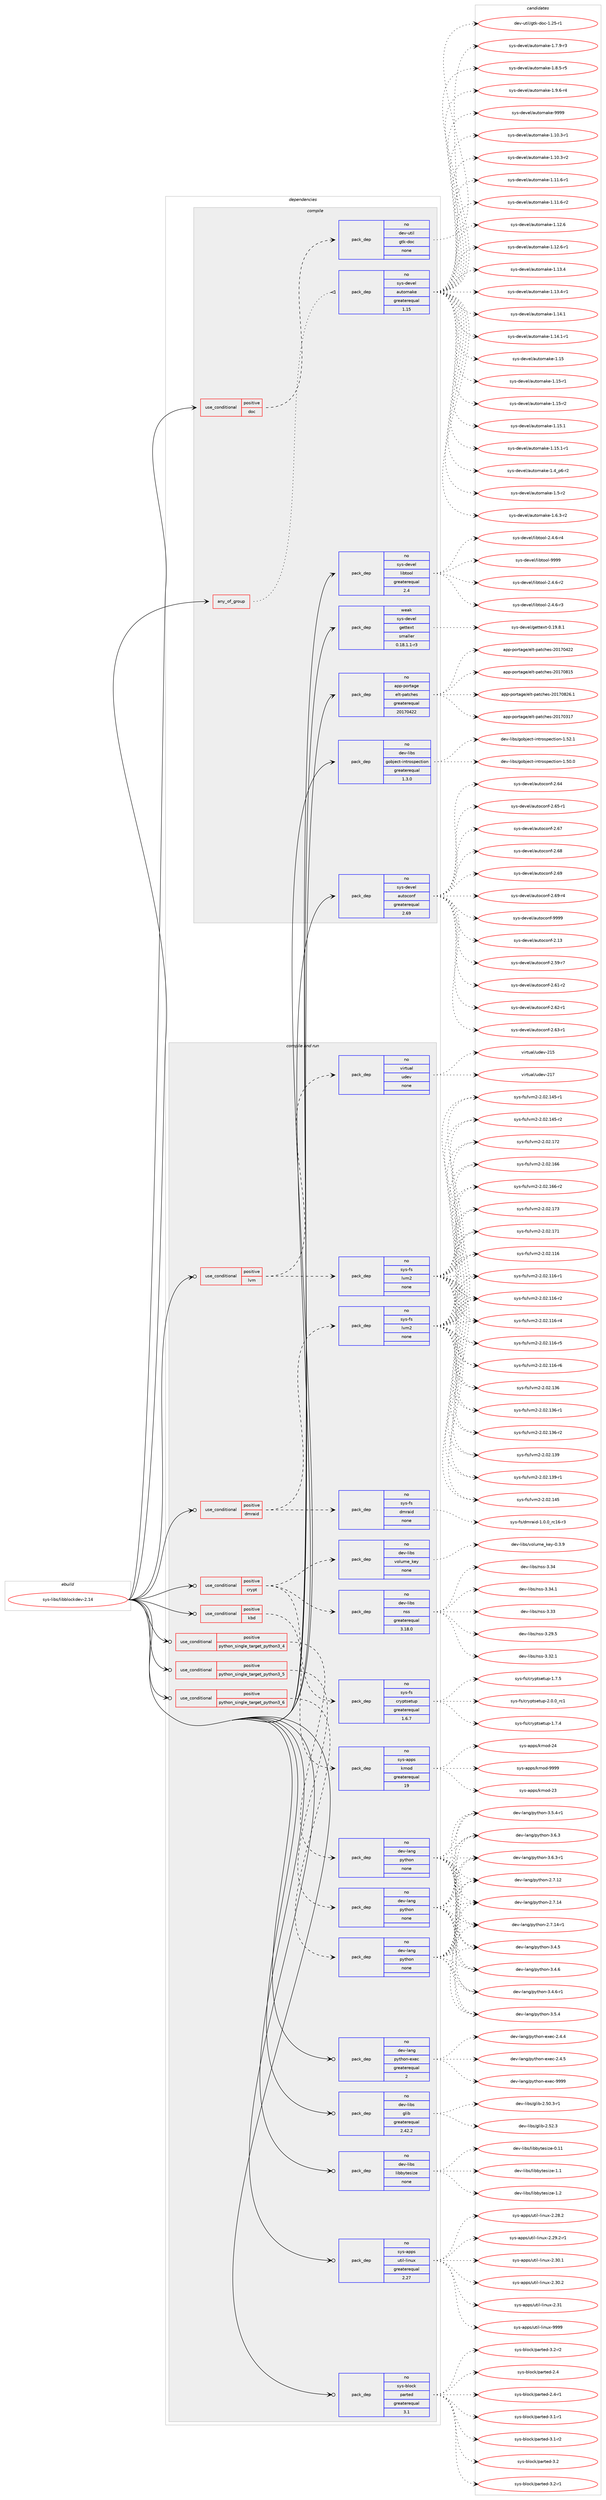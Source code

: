 digraph prolog {

# *************
# Graph options
# *************

newrank=true;
concentrate=true;
compound=true;
graph [rankdir=LR,fontname=Helvetica,fontsize=10,ranksep=1.5];#, ranksep=2.5, nodesep=0.2];
edge  [arrowhead=vee];
node  [fontname=Helvetica,fontsize=10];

# **********
# The ebuild
# **********

subgraph cluster_leftcol {
color=gray;
rank=same;
label=<<i>ebuild</i>>;
id [label="sys-libs/libblockdev-2.14", color=red, width=4, href="../sys-libs/libblockdev-2.14.svg"];
}

# ****************
# The dependencies
# ****************

subgraph cluster_midcol {
color=gray;
label=<<i>dependencies</i>>;
subgraph cluster_compile {
fillcolor="#eeeeee";
style=filled;
label=<<i>compile</i>>;
subgraph any15 {
dependency3994 [label=<<TABLE BORDER="0" CELLBORDER="1" CELLSPACING="0" CELLPADDING="4"><TR><TD CELLPADDING="10">any_of_group</TD></TR></TABLE>>, shape=none, color=red];subgraph pack3630 {
dependency3995 [label=<<TABLE BORDER="0" CELLBORDER="1" CELLSPACING="0" CELLPADDING="4" WIDTH="220"><TR><TD ROWSPAN="6" CELLPADDING="30">pack_dep</TD></TR><TR><TD WIDTH="110">no</TD></TR><TR><TD>sys-devel</TD></TR><TR><TD>automake</TD></TR><TR><TD>greaterequal</TD></TR><TR><TD>1.15</TD></TR></TABLE>>, shape=none, color=blue];
}
dependency3994:e -> dependency3995:w [weight=20,style="dotted",arrowhead="oinv"];
}
id:e -> dependency3994:w [weight=20,style="solid",arrowhead="vee"];
subgraph cond348 {
dependency3996 [label=<<TABLE BORDER="0" CELLBORDER="1" CELLSPACING="0" CELLPADDING="4"><TR><TD ROWSPAN="3" CELLPADDING="10">use_conditional</TD></TR><TR><TD>positive</TD></TR><TR><TD>doc</TD></TR></TABLE>>, shape=none, color=red];
subgraph pack3631 {
dependency3997 [label=<<TABLE BORDER="0" CELLBORDER="1" CELLSPACING="0" CELLPADDING="4" WIDTH="220"><TR><TD ROWSPAN="6" CELLPADDING="30">pack_dep</TD></TR><TR><TD WIDTH="110">no</TD></TR><TR><TD>dev-util</TD></TR><TR><TD>gtk-doc</TD></TR><TR><TD>none</TD></TR><TR><TD></TD></TR></TABLE>>, shape=none, color=blue];
}
dependency3996:e -> dependency3997:w [weight=20,style="dashed",arrowhead="vee"];
}
id:e -> dependency3996:w [weight=20,style="solid",arrowhead="vee"];
subgraph pack3632 {
dependency3998 [label=<<TABLE BORDER="0" CELLBORDER="1" CELLSPACING="0" CELLPADDING="4" WIDTH="220"><TR><TD ROWSPAN="6" CELLPADDING="30">pack_dep</TD></TR><TR><TD WIDTH="110">no</TD></TR><TR><TD>app-portage</TD></TR><TR><TD>elt-patches</TD></TR><TR><TD>greaterequal</TD></TR><TR><TD>20170422</TD></TR></TABLE>>, shape=none, color=blue];
}
id:e -> dependency3998:w [weight=20,style="solid",arrowhead="vee"];
subgraph pack3633 {
dependency3999 [label=<<TABLE BORDER="0" CELLBORDER="1" CELLSPACING="0" CELLPADDING="4" WIDTH="220"><TR><TD ROWSPAN="6" CELLPADDING="30">pack_dep</TD></TR><TR><TD WIDTH="110">no</TD></TR><TR><TD>dev-libs</TD></TR><TR><TD>gobject-introspection</TD></TR><TR><TD>greaterequal</TD></TR><TR><TD>1.3.0</TD></TR></TABLE>>, shape=none, color=blue];
}
id:e -> dependency3999:w [weight=20,style="solid",arrowhead="vee"];
subgraph pack3634 {
dependency4000 [label=<<TABLE BORDER="0" CELLBORDER="1" CELLSPACING="0" CELLPADDING="4" WIDTH="220"><TR><TD ROWSPAN="6" CELLPADDING="30">pack_dep</TD></TR><TR><TD WIDTH="110">no</TD></TR><TR><TD>sys-devel</TD></TR><TR><TD>autoconf</TD></TR><TR><TD>greaterequal</TD></TR><TR><TD>2.69</TD></TR></TABLE>>, shape=none, color=blue];
}
id:e -> dependency4000:w [weight=20,style="solid",arrowhead="vee"];
subgraph pack3635 {
dependency4001 [label=<<TABLE BORDER="0" CELLBORDER="1" CELLSPACING="0" CELLPADDING="4" WIDTH="220"><TR><TD ROWSPAN="6" CELLPADDING="30">pack_dep</TD></TR><TR><TD WIDTH="110">no</TD></TR><TR><TD>sys-devel</TD></TR><TR><TD>libtool</TD></TR><TR><TD>greaterequal</TD></TR><TR><TD>2.4</TD></TR></TABLE>>, shape=none, color=blue];
}
id:e -> dependency4001:w [weight=20,style="solid",arrowhead="vee"];
subgraph pack3636 {
dependency4002 [label=<<TABLE BORDER="0" CELLBORDER="1" CELLSPACING="0" CELLPADDING="4" WIDTH="220"><TR><TD ROWSPAN="6" CELLPADDING="30">pack_dep</TD></TR><TR><TD WIDTH="110">weak</TD></TR><TR><TD>sys-devel</TD></TR><TR><TD>gettext</TD></TR><TR><TD>smaller</TD></TR><TR><TD>0.18.1.1-r3</TD></TR></TABLE>>, shape=none, color=blue];
}
id:e -> dependency4002:w [weight=20,style="solid",arrowhead="vee"];
}
subgraph cluster_compileandrun {
fillcolor="#eeeeee";
style=filled;
label=<<i>compile and run</i>>;
subgraph cond349 {
dependency4003 [label=<<TABLE BORDER="0" CELLBORDER="1" CELLSPACING="0" CELLPADDING="4"><TR><TD ROWSPAN="3" CELLPADDING="10">use_conditional</TD></TR><TR><TD>positive</TD></TR><TR><TD>crypt</TD></TR></TABLE>>, shape=none, color=red];
subgraph pack3637 {
dependency4004 [label=<<TABLE BORDER="0" CELLBORDER="1" CELLSPACING="0" CELLPADDING="4" WIDTH="220"><TR><TD ROWSPAN="6" CELLPADDING="30">pack_dep</TD></TR><TR><TD WIDTH="110">no</TD></TR><TR><TD>dev-libs</TD></TR><TR><TD>nss</TD></TR><TR><TD>greaterequal</TD></TR><TR><TD>3.18.0</TD></TR></TABLE>>, shape=none, color=blue];
}
dependency4003:e -> dependency4004:w [weight=20,style="dashed",arrowhead="vee"];
subgraph pack3638 {
dependency4005 [label=<<TABLE BORDER="0" CELLBORDER="1" CELLSPACING="0" CELLPADDING="4" WIDTH="220"><TR><TD ROWSPAN="6" CELLPADDING="30">pack_dep</TD></TR><TR><TD WIDTH="110">no</TD></TR><TR><TD>dev-libs</TD></TR><TR><TD>volume_key</TD></TR><TR><TD>none</TD></TR><TR><TD></TD></TR></TABLE>>, shape=none, color=blue];
}
dependency4003:e -> dependency4005:w [weight=20,style="dashed",arrowhead="vee"];
subgraph pack3639 {
dependency4006 [label=<<TABLE BORDER="0" CELLBORDER="1" CELLSPACING="0" CELLPADDING="4" WIDTH="220"><TR><TD ROWSPAN="6" CELLPADDING="30">pack_dep</TD></TR><TR><TD WIDTH="110">no</TD></TR><TR><TD>sys-fs</TD></TR><TR><TD>cryptsetup</TD></TR><TR><TD>greaterequal</TD></TR><TR><TD>1.6.7</TD></TR></TABLE>>, shape=none, color=blue];
}
dependency4003:e -> dependency4006:w [weight=20,style="dashed",arrowhead="vee"];
}
id:e -> dependency4003:w [weight=20,style="solid",arrowhead="odotvee"];
subgraph cond350 {
dependency4007 [label=<<TABLE BORDER="0" CELLBORDER="1" CELLSPACING="0" CELLPADDING="4"><TR><TD ROWSPAN="3" CELLPADDING="10">use_conditional</TD></TR><TR><TD>positive</TD></TR><TR><TD>dmraid</TD></TR></TABLE>>, shape=none, color=red];
subgraph pack3640 {
dependency4008 [label=<<TABLE BORDER="0" CELLBORDER="1" CELLSPACING="0" CELLPADDING="4" WIDTH="220"><TR><TD ROWSPAN="6" CELLPADDING="30">pack_dep</TD></TR><TR><TD WIDTH="110">no</TD></TR><TR><TD>sys-fs</TD></TR><TR><TD>dmraid</TD></TR><TR><TD>none</TD></TR><TR><TD></TD></TR></TABLE>>, shape=none, color=blue];
}
dependency4007:e -> dependency4008:w [weight=20,style="dashed",arrowhead="vee"];
subgraph pack3641 {
dependency4009 [label=<<TABLE BORDER="0" CELLBORDER="1" CELLSPACING="0" CELLPADDING="4" WIDTH="220"><TR><TD ROWSPAN="6" CELLPADDING="30">pack_dep</TD></TR><TR><TD WIDTH="110">no</TD></TR><TR><TD>sys-fs</TD></TR><TR><TD>lvm2</TD></TR><TR><TD>none</TD></TR><TR><TD></TD></TR></TABLE>>, shape=none, color=blue];
}
dependency4007:e -> dependency4009:w [weight=20,style="dashed",arrowhead="vee"];
}
id:e -> dependency4007:w [weight=20,style="solid",arrowhead="odotvee"];
subgraph cond351 {
dependency4010 [label=<<TABLE BORDER="0" CELLBORDER="1" CELLSPACING="0" CELLPADDING="4"><TR><TD ROWSPAN="3" CELLPADDING="10">use_conditional</TD></TR><TR><TD>positive</TD></TR><TR><TD>kbd</TD></TR></TABLE>>, shape=none, color=red];
subgraph pack3642 {
dependency4011 [label=<<TABLE BORDER="0" CELLBORDER="1" CELLSPACING="0" CELLPADDING="4" WIDTH="220"><TR><TD ROWSPAN="6" CELLPADDING="30">pack_dep</TD></TR><TR><TD WIDTH="110">no</TD></TR><TR><TD>sys-apps</TD></TR><TR><TD>kmod</TD></TR><TR><TD>greaterequal</TD></TR><TR><TD>19</TD></TR></TABLE>>, shape=none, color=blue];
}
dependency4010:e -> dependency4011:w [weight=20,style="dashed",arrowhead="vee"];
}
id:e -> dependency4010:w [weight=20,style="solid",arrowhead="odotvee"];
subgraph cond352 {
dependency4012 [label=<<TABLE BORDER="0" CELLBORDER="1" CELLSPACING="0" CELLPADDING="4"><TR><TD ROWSPAN="3" CELLPADDING="10">use_conditional</TD></TR><TR><TD>positive</TD></TR><TR><TD>lvm</TD></TR></TABLE>>, shape=none, color=red];
subgraph pack3643 {
dependency4013 [label=<<TABLE BORDER="0" CELLBORDER="1" CELLSPACING="0" CELLPADDING="4" WIDTH="220"><TR><TD ROWSPAN="6" CELLPADDING="30">pack_dep</TD></TR><TR><TD WIDTH="110">no</TD></TR><TR><TD>sys-fs</TD></TR><TR><TD>lvm2</TD></TR><TR><TD>none</TD></TR><TR><TD></TD></TR></TABLE>>, shape=none, color=blue];
}
dependency4012:e -> dependency4013:w [weight=20,style="dashed",arrowhead="vee"];
subgraph pack3644 {
dependency4014 [label=<<TABLE BORDER="0" CELLBORDER="1" CELLSPACING="0" CELLPADDING="4" WIDTH="220"><TR><TD ROWSPAN="6" CELLPADDING="30">pack_dep</TD></TR><TR><TD WIDTH="110">no</TD></TR><TR><TD>virtual</TD></TR><TR><TD>udev</TD></TR><TR><TD>none</TD></TR><TR><TD></TD></TR></TABLE>>, shape=none, color=blue];
}
dependency4012:e -> dependency4014:w [weight=20,style="dashed",arrowhead="vee"];
}
id:e -> dependency4012:w [weight=20,style="solid",arrowhead="odotvee"];
subgraph cond353 {
dependency4015 [label=<<TABLE BORDER="0" CELLBORDER="1" CELLSPACING="0" CELLPADDING="4"><TR><TD ROWSPAN="3" CELLPADDING="10">use_conditional</TD></TR><TR><TD>positive</TD></TR><TR><TD>python_single_target_python3_4</TD></TR></TABLE>>, shape=none, color=red];
subgraph pack3645 {
dependency4016 [label=<<TABLE BORDER="0" CELLBORDER="1" CELLSPACING="0" CELLPADDING="4" WIDTH="220"><TR><TD ROWSPAN="6" CELLPADDING="30">pack_dep</TD></TR><TR><TD WIDTH="110">no</TD></TR><TR><TD>dev-lang</TD></TR><TR><TD>python</TD></TR><TR><TD>none</TD></TR><TR><TD></TD></TR></TABLE>>, shape=none, color=blue];
}
dependency4015:e -> dependency4016:w [weight=20,style="dashed",arrowhead="vee"];
}
id:e -> dependency4015:w [weight=20,style="solid",arrowhead="odotvee"];
subgraph cond354 {
dependency4017 [label=<<TABLE BORDER="0" CELLBORDER="1" CELLSPACING="0" CELLPADDING="4"><TR><TD ROWSPAN="3" CELLPADDING="10">use_conditional</TD></TR><TR><TD>positive</TD></TR><TR><TD>python_single_target_python3_5</TD></TR></TABLE>>, shape=none, color=red];
subgraph pack3646 {
dependency4018 [label=<<TABLE BORDER="0" CELLBORDER="1" CELLSPACING="0" CELLPADDING="4" WIDTH="220"><TR><TD ROWSPAN="6" CELLPADDING="30">pack_dep</TD></TR><TR><TD WIDTH="110">no</TD></TR><TR><TD>dev-lang</TD></TR><TR><TD>python</TD></TR><TR><TD>none</TD></TR><TR><TD></TD></TR></TABLE>>, shape=none, color=blue];
}
dependency4017:e -> dependency4018:w [weight=20,style="dashed",arrowhead="vee"];
}
id:e -> dependency4017:w [weight=20,style="solid",arrowhead="odotvee"];
subgraph cond355 {
dependency4019 [label=<<TABLE BORDER="0" CELLBORDER="1" CELLSPACING="0" CELLPADDING="4"><TR><TD ROWSPAN="3" CELLPADDING="10">use_conditional</TD></TR><TR><TD>positive</TD></TR><TR><TD>python_single_target_python3_6</TD></TR></TABLE>>, shape=none, color=red];
subgraph pack3647 {
dependency4020 [label=<<TABLE BORDER="0" CELLBORDER="1" CELLSPACING="0" CELLPADDING="4" WIDTH="220"><TR><TD ROWSPAN="6" CELLPADDING="30">pack_dep</TD></TR><TR><TD WIDTH="110">no</TD></TR><TR><TD>dev-lang</TD></TR><TR><TD>python</TD></TR><TR><TD>none</TD></TR><TR><TD></TD></TR></TABLE>>, shape=none, color=blue];
}
dependency4019:e -> dependency4020:w [weight=20,style="dashed",arrowhead="vee"];
}
id:e -> dependency4019:w [weight=20,style="solid",arrowhead="odotvee"];
subgraph pack3648 {
dependency4021 [label=<<TABLE BORDER="0" CELLBORDER="1" CELLSPACING="0" CELLPADDING="4" WIDTH="220"><TR><TD ROWSPAN="6" CELLPADDING="30">pack_dep</TD></TR><TR><TD WIDTH="110">no</TD></TR><TR><TD>dev-lang</TD></TR><TR><TD>python-exec</TD></TR><TR><TD>greaterequal</TD></TR><TR><TD>2</TD></TR></TABLE>>, shape=none, color=blue];
}
id:e -> dependency4021:w [weight=20,style="solid",arrowhead="odotvee"];
subgraph pack3649 {
dependency4022 [label=<<TABLE BORDER="0" CELLBORDER="1" CELLSPACING="0" CELLPADDING="4" WIDTH="220"><TR><TD ROWSPAN="6" CELLPADDING="30">pack_dep</TD></TR><TR><TD WIDTH="110">no</TD></TR><TR><TD>dev-libs</TD></TR><TR><TD>glib</TD></TR><TR><TD>greaterequal</TD></TR><TR><TD>2.42.2</TD></TR></TABLE>>, shape=none, color=blue];
}
id:e -> dependency4022:w [weight=20,style="solid",arrowhead="odotvee"];
subgraph pack3650 {
dependency4023 [label=<<TABLE BORDER="0" CELLBORDER="1" CELLSPACING="0" CELLPADDING="4" WIDTH="220"><TR><TD ROWSPAN="6" CELLPADDING="30">pack_dep</TD></TR><TR><TD WIDTH="110">no</TD></TR><TR><TD>dev-libs</TD></TR><TR><TD>libbytesize</TD></TR><TR><TD>none</TD></TR><TR><TD></TD></TR></TABLE>>, shape=none, color=blue];
}
id:e -> dependency4023:w [weight=20,style="solid",arrowhead="odotvee"];
subgraph pack3651 {
dependency4024 [label=<<TABLE BORDER="0" CELLBORDER="1" CELLSPACING="0" CELLPADDING="4" WIDTH="220"><TR><TD ROWSPAN="6" CELLPADDING="30">pack_dep</TD></TR><TR><TD WIDTH="110">no</TD></TR><TR><TD>sys-apps</TD></TR><TR><TD>util-linux</TD></TR><TR><TD>greaterequal</TD></TR><TR><TD>2.27</TD></TR></TABLE>>, shape=none, color=blue];
}
id:e -> dependency4024:w [weight=20,style="solid",arrowhead="odotvee"];
subgraph pack3652 {
dependency4025 [label=<<TABLE BORDER="0" CELLBORDER="1" CELLSPACING="0" CELLPADDING="4" WIDTH="220"><TR><TD ROWSPAN="6" CELLPADDING="30">pack_dep</TD></TR><TR><TD WIDTH="110">no</TD></TR><TR><TD>sys-block</TD></TR><TR><TD>parted</TD></TR><TR><TD>greaterequal</TD></TR><TR><TD>3.1</TD></TR></TABLE>>, shape=none, color=blue];
}
id:e -> dependency4025:w [weight=20,style="solid",arrowhead="odotvee"];
}
subgraph cluster_run {
fillcolor="#eeeeee";
style=filled;
label=<<i>run</i>>;
}
}

# **************
# The candidates
# **************

subgraph cluster_choices {
rank=same;
color=gray;
label=<<i>candidates</i>>;

subgraph choice3630 {
color=black;
nodesep=1;
choice11512111545100101118101108479711711611110997107101454946494846514511449 [label="sys-devel/automake-1.10.3-r1", color=red, width=4,href="../sys-devel/automake-1.10.3-r1.svg"];
choice11512111545100101118101108479711711611110997107101454946494846514511450 [label="sys-devel/automake-1.10.3-r2", color=red, width=4,href="../sys-devel/automake-1.10.3-r2.svg"];
choice11512111545100101118101108479711711611110997107101454946494946544511449 [label="sys-devel/automake-1.11.6-r1", color=red, width=4,href="../sys-devel/automake-1.11.6-r1.svg"];
choice11512111545100101118101108479711711611110997107101454946494946544511450 [label="sys-devel/automake-1.11.6-r2", color=red, width=4,href="../sys-devel/automake-1.11.6-r2.svg"];
choice1151211154510010111810110847971171161111099710710145494649504654 [label="sys-devel/automake-1.12.6", color=red, width=4,href="../sys-devel/automake-1.12.6.svg"];
choice11512111545100101118101108479711711611110997107101454946495046544511449 [label="sys-devel/automake-1.12.6-r1", color=red, width=4,href="../sys-devel/automake-1.12.6-r1.svg"];
choice1151211154510010111810110847971171161111099710710145494649514652 [label="sys-devel/automake-1.13.4", color=red, width=4,href="../sys-devel/automake-1.13.4.svg"];
choice11512111545100101118101108479711711611110997107101454946495146524511449 [label="sys-devel/automake-1.13.4-r1", color=red, width=4,href="../sys-devel/automake-1.13.4-r1.svg"];
choice1151211154510010111810110847971171161111099710710145494649524649 [label="sys-devel/automake-1.14.1", color=red, width=4,href="../sys-devel/automake-1.14.1.svg"];
choice11512111545100101118101108479711711611110997107101454946495246494511449 [label="sys-devel/automake-1.14.1-r1", color=red, width=4,href="../sys-devel/automake-1.14.1-r1.svg"];
choice115121115451001011181011084797117116111109971071014549464953 [label="sys-devel/automake-1.15", color=red, width=4,href="../sys-devel/automake-1.15.svg"];
choice1151211154510010111810110847971171161111099710710145494649534511449 [label="sys-devel/automake-1.15-r1", color=red, width=4,href="../sys-devel/automake-1.15-r1.svg"];
choice1151211154510010111810110847971171161111099710710145494649534511450 [label="sys-devel/automake-1.15-r2", color=red, width=4,href="../sys-devel/automake-1.15-r2.svg"];
choice1151211154510010111810110847971171161111099710710145494649534649 [label="sys-devel/automake-1.15.1", color=red, width=4,href="../sys-devel/automake-1.15.1.svg"];
choice11512111545100101118101108479711711611110997107101454946495346494511449 [label="sys-devel/automake-1.15.1-r1", color=red, width=4,href="../sys-devel/automake-1.15.1-r1.svg"];
choice115121115451001011181011084797117116111109971071014549465295112544511450 [label="sys-devel/automake-1.4_p6-r2", color=red, width=4,href="../sys-devel/automake-1.4_p6-r2.svg"];
choice11512111545100101118101108479711711611110997107101454946534511450 [label="sys-devel/automake-1.5-r2", color=red, width=4,href="../sys-devel/automake-1.5-r2.svg"];
choice115121115451001011181011084797117116111109971071014549465446514511450 [label="sys-devel/automake-1.6.3-r2", color=red, width=4,href="../sys-devel/automake-1.6.3-r2.svg"];
choice115121115451001011181011084797117116111109971071014549465546574511451 [label="sys-devel/automake-1.7.9-r3", color=red, width=4,href="../sys-devel/automake-1.7.9-r3.svg"];
choice115121115451001011181011084797117116111109971071014549465646534511453 [label="sys-devel/automake-1.8.5-r5", color=red, width=4,href="../sys-devel/automake-1.8.5-r5.svg"];
choice115121115451001011181011084797117116111109971071014549465746544511452 [label="sys-devel/automake-1.9.6-r4", color=red, width=4,href="../sys-devel/automake-1.9.6-r4.svg"];
choice115121115451001011181011084797117116111109971071014557575757 [label="sys-devel/automake-9999", color=red, width=4,href="../sys-devel/automake-9999.svg"];
dependency3995:e -> choice11512111545100101118101108479711711611110997107101454946494846514511449:w [style=dotted,weight="100"];
dependency3995:e -> choice11512111545100101118101108479711711611110997107101454946494846514511450:w [style=dotted,weight="100"];
dependency3995:e -> choice11512111545100101118101108479711711611110997107101454946494946544511449:w [style=dotted,weight="100"];
dependency3995:e -> choice11512111545100101118101108479711711611110997107101454946494946544511450:w [style=dotted,weight="100"];
dependency3995:e -> choice1151211154510010111810110847971171161111099710710145494649504654:w [style=dotted,weight="100"];
dependency3995:e -> choice11512111545100101118101108479711711611110997107101454946495046544511449:w [style=dotted,weight="100"];
dependency3995:e -> choice1151211154510010111810110847971171161111099710710145494649514652:w [style=dotted,weight="100"];
dependency3995:e -> choice11512111545100101118101108479711711611110997107101454946495146524511449:w [style=dotted,weight="100"];
dependency3995:e -> choice1151211154510010111810110847971171161111099710710145494649524649:w [style=dotted,weight="100"];
dependency3995:e -> choice11512111545100101118101108479711711611110997107101454946495246494511449:w [style=dotted,weight="100"];
dependency3995:e -> choice115121115451001011181011084797117116111109971071014549464953:w [style=dotted,weight="100"];
dependency3995:e -> choice1151211154510010111810110847971171161111099710710145494649534511449:w [style=dotted,weight="100"];
dependency3995:e -> choice1151211154510010111810110847971171161111099710710145494649534511450:w [style=dotted,weight="100"];
dependency3995:e -> choice1151211154510010111810110847971171161111099710710145494649534649:w [style=dotted,weight="100"];
dependency3995:e -> choice11512111545100101118101108479711711611110997107101454946495346494511449:w [style=dotted,weight="100"];
dependency3995:e -> choice115121115451001011181011084797117116111109971071014549465295112544511450:w [style=dotted,weight="100"];
dependency3995:e -> choice11512111545100101118101108479711711611110997107101454946534511450:w [style=dotted,weight="100"];
dependency3995:e -> choice115121115451001011181011084797117116111109971071014549465446514511450:w [style=dotted,weight="100"];
dependency3995:e -> choice115121115451001011181011084797117116111109971071014549465546574511451:w [style=dotted,weight="100"];
dependency3995:e -> choice115121115451001011181011084797117116111109971071014549465646534511453:w [style=dotted,weight="100"];
dependency3995:e -> choice115121115451001011181011084797117116111109971071014549465746544511452:w [style=dotted,weight="100"];
dependency3995:e -> choice115121115451001011181011084797117116111109971071014557575757:w [style=dotted,weight="100"];
}
subgraph choice3631 {
color=black;
nodesep=1;
choice1001011184511711610510847103116107451001119945494650534511449 [label="dev-util/gtk-doc-1.25-r1", color=red, width=4,href="../dev-util/gtk-doc-1.25-r1.svg"];
dependency3997:e -> choice1001011184511711610510847103116107451001119945494650534511449:w [style=dotted,weight="100"];
}
subgraph choice3632 {
color=black;
nodesep=1;
choice97112112451121111141169710310147101108116451129711699104101115455048495548514955 [label="app-portage/elt-patches-20170317", color=red, width=4,href="../app-portage/elt-patches-20170317.svg"];
choice97112112451121111141169710310147101108116451129711699104101115455048495548525050 [label="app-portage/elt-patches-20170422", color=red, width=4,href="../app-portage/elt-patches-20170422.svg"];
choice97112112451121111141169710310147101108116451129711699104101115455048495548564953 [label="app-portage/elt-patches-20170815", color=red, width=4,href="../app-portage/elt-patches-20170815.svg"];
choice971121124511211111411697103101471011081164511297116991041011154550484955485650544649 [label="app-portage/elt-patches-20170826.1", color=red, width=4,href="../app-portage/elt-patches-20170826.1.svg"];
dependency3998:e -> choice97112112451121111141169710310147101108116451129711699104101115455048495548514955:w [style=dotted,weight="100"];
dependency3998:e -> choice97112112451121111141169710310147101108116451129711699104101115455048495548525050:w [style=dotted,weight="100"];
dependency3998:e -> choice97112112451121111141169710310147101108116451129711699104101115455048495548564953:w [style=dotted,weight="100"];
dependency3998:e -> choice971121124511211111411697103101471011081164511297116991041011154550484955485650544649:w [style=dotted,weight="100"];
}
subgraph choice3633 {
color=black;
nodesep=1;
choice1001011184510810598115471031119810610199116451051101161141111151121019911610511111045494653484648 [label="dev-libs/gobject-introspection-1.50.0", color=red, width=4,href="../dev-libs/gobject-introspection-1.50.0.svg"];
choice1001011184510810598115471031119810610199116451051101161141111151121019911610511111045494653504649 [label="dev-libs/gobject-introspection-1.52.1", color=red, width=4,href="../dev-libs/gobject-introspection-1.52.1.svg"];
dependency3999:e -> choice1001011184510810598115471031119810610199116451051101161141111151121019911610511111045494653484648:w [style=dotted,weight="100"];
dependency3999:e -> choice1001011184510810598115471031119810610199116451051101161141111151121019911610511111045494653504649:w [style=dotted,weight="100"];
}
subgraph choice3634 {
color=black;
nodesep=1;
choice115121115451001011181011084797117116111991111101024550464951 [label="sys-devel/autoconf-2.13", color=red, width=4,href="../sys-devel/autoconf-2.13.svg"];
choice1151211154510010111810110847971171161119911111010245504653574511455 [label="sys-devel/autoconf-2.59-r7", color=red, width=4,href="../sys-devel/autoconf-2.59-r7.svg"];
choice1151211154510010111810110847971171161119911111010245504654494511450 [label="sys-devel/autoconf-2.61-r2", color=red, width=4,href="../sys-devel/autoconf-2.61-r2.svg"];
choice1151211154510010111810110847971171161119911111010245504654504511449 [label="sys-devel/autoconf-2.62-r1", color=red, width=4,href="../sys-devel/autoconf-2.62-r1.svg"];
choice1151211154510010111810110847971171161119911111010245504654514511449 [label="sys-devel/autoconf-2.63-r1", color=red, width=4,href="../sys-devel/autoconf-2.63-r1.svg"];
choice115121115451001011181011084797117116111991111101024550465452 [label="sys-devel/autoconf-2.64", color=red, width=4,href="../sys-devel/autoconf-2.64.svg"];
choice1151211154510010111810110847971171161119911111010245504654534511449 [label="sys-devel/autoconf-2.65-r1", color=red, width=4,href="../sys-devel/autoconf-2.65-r1.svg"];
choice115121115451001011181011084797117116111991111101024550465455 [label="sys-devel/autoconf-2.67", color=red, width=4,href="../sys-devel/autoconf-2.67.svg"];
choice115121115451001011181011084797117116111991111101024550465456 [label="sys-devel/autoconf-2.68", color=red, width=4,href="../sys-devel/autoconf-2.68.svg"];
choice115121115451001011181011084797117116111991111101024550465457 [label="sys-devel/autoconf-2.69", color=red, width=4,href="../sys-devel/autoconf-2.69.svg"];
choice1151211154510010111810110847971171161119911111010245504654574511452 [label="sys-devel/autoconf-2.69-r4", color=red, width=4,href="../sys-devel/autoconf-2.69-r4.svg"];
choice115121115451001011181011084797117116111991111101024557575757 [label="sys-devel/autoconf-9999", color=red, width=4,href="../sys-devel/autoconf-9999.svg"];
dependency4000:e -> choice115121115451001011181011084797117116111991111101024550464951:w [style=dotted,weight="100"];
dependency4000:e -> choice1151211154510010111810110847971171161119911111010245504653574511455:w [style=dotted,weight="100"];
dependency4000:e -> choice1151211154510010111810110847971171161119911111010245504654494511450:w [style=dotted,weight="100"];
dependency4000:e -> choice1151211154510010111810110847971171161119911111010245504654504511449:w [style=dotted,weight="100"];
dependency4000:e -> choice1151211154510010111810110847971171161119911111010245504654514511449:w [style=dotted,weight="100"];
dependency4000:e -> choice115121115451001011181011084797117116111991111101024550465452:w [style=dotted,weight="100"];
dependency4000:e -> choice1151211154510010111810110847971171161119911111010245504654534511449:w [style=dotted,weight="100"];
dependency4000:e -> choice115121115451001011181011084797117116111991111101024550465455:w [style=dotted,weight="100"];
dependency4000:e -> choice115121115451001011181011084797117116111991111101024550465456:w [style=dotted,weight="100"];
dependency4000:e -> choice115121115451001011181011084797117116111991111101024550465457:w [style=dotted,weight="100"];
dependency4000:e -> choice1151211154510010111810110847971171161119911111010245504654574511452:w [style=dotted,weight="100"];
dependency4000:e -> choice115121115451001011181011084797117116111991111101024557575757:w [style=dotted,weight="100"];
}
subgraph choice3635 {
color=black;
nodesep=1;
choice1151211154510010111810110847108105981161111111084550465246544511450 [label="sys-devel/libtool-2.4.6-r2", color=red, width=4,href="../sys-devel/libtool-2.4.6-r2.svg"];
choice1151211154510010111810110847108105981161111111084550465246544511451 [label="sys-devel/libtool-2.4.6-r3", color=red, width=4,href="../sys-devel/libtool-2.4.6-r3.svg"];
choice1151211154510010111810110847108105981161111111084550465246544511452 [label="sys-devel/libtool-2.4.6-r4", color=red, width=4,href="../sys-devel/libtool-2.4.6-r4.svg"];
choice1151211154510010111810110847108105981161111111084557575757 [label="sys-devel/libtool-9999", color=red, width=4,href="../sys-devel/libtool-9999.svg"];
dependency4001:e -> choice1151211154510010111810110847108105981161111111084550465246544511450:w [style=dotted,weight="100"];
dependency4001:e -> choice1151211154510010111810110847108105981161111111084550465246544511451:w [style=dotted,weight="100"];
dependency4001:e -> choice1151211154510010111810110847108105981161111111084550465246544511452:w [style=dotted,weight="100"];
dependency4001:e -> choice1151211154510010111810110847108105981161111111084557575757:w [style=dotted,weight="100"];
}
subgraph choice3636 {
color=black;
nodesep=1;
choice1151211154510010111810110847103101116116101120116454846495746564649 [label="sys-devel/gettext-0.19.8.1", color=red, width=4,href="../sys-devel/gettext-0.19.8.1.svg"];
dependency4002:e -> choice1151211154510010111810110847103101116116101120116454846495746564649:w [style=dotted,weight="100"];
}
subgraph choice3637 {
color=black;
nodesep=1;
choice1001011184510810598115471101151154551465151 [label="dev-libs/nss-3.33", color=red, width=4,href="../dev-libs/nss-3.33.svg"];
choice10010111845108105981154711011511545514650574653 [label="dev-libs/nss-3.29.5", color=red, width=4,href="../dev-libs/nss-3.29.5.svg"];
choice10010111845108105981154711011511545514651504649 [label="dev-libs/nss-3.32.1", color=red, width=4,href="../dev-libs/nss-3.32.1.svg"];
choice1001011184510810598115471101151154551465152 [label="dev-libs/nss-3.34", color=red, width=4,href="../dev-libs/nss-3.34.svg"];
choice10010111845108105981154711011511545514651524649 [label="dev-libs/nss-3.34.1", color=red, width=4,href="../dev-libs/nss-3.34.1.svg"];
dependency4004:e -> choice1001011184510810598115471101151154551465151:w [style=dotted,weight="100"];
dependency4004:e -> choice10010111845108105981154711011511545514650574653:w [style=dotted,weight="100"];
dependency4004:e -> choice10010111845108105981154711011511545514651504649:w [style=dotted,weight="100"];
dependency4004:e -> choice1001011184510810598115471101151154551465152:w [style=dotted,weight="100"];
dependency4004:e -> choice10010111845108105981154711011511545514651524649:w [style=dotted,weight="100"];
}
subgraph choice3638 {
color=black;
nodesep=1;
choice10010111845108105981154711811110811710910195107101121454846514657 [label="dev-libs/volume_key-0.3.9", color=red, width=4,href="../dev-libs/volume_key-0.3.9.svg"];
dependency4005:e -> choice10010111845108105981154711811110811710910195107101121454846514657:w [style=dotted,weight="100"];
}
subgraph choice3639 {
color=black;
nodesep=1;
choice115121115451021154799114121112116115101116117112454946554652 [label="sys-fs/cryptsetup-1.7.4", color=red, width=4,href="../sys-fs/cryptsetup-1.7.4.svg"];
choice115121115451021154799114121112116115101116117112454946554653 [label="sys-fs/cryptsetup-1.7.5", color=red, width=4,href="../sys-fs/cryptsetup-1.7.5.svg"];
choice115121115451021154799114121112116115101116117112455046484648951149949 [label="sys-fs/cryptsetup-2.0.0_rc1", color=red, width=4,href="../sys-fs/cryptsetup-2.0.0_rc1.svg"];
dependency4006:e -> choice115121115451021154799114121112116115101116117112454946554652:w [style=dotted,weight="100"];
dependency4006:e -> choice115121115451021154799114121112116115101116117112454946554653:w [style=dotted,weight="100"];
dependency4006:e -> choice115121115451021154799114121112116115101116117112455046484648951149949:w [style=dotted,weight="100"];
}
subgraph choice3640 {
color=black;
nodesep=1;
choice115121115451021154710010911497105100454946484648951149949544511451 [label="sys-fs/dmraid-1.0.0_rc16-r3", color=red, width=4,href="../sys-fs/dmraid-1.0.0_rc16-r3.svg"];
dependency4008:e -> choice115121115451021154710010911497105100454946484648951149949544511451:w [style=dotted,weight="100"];
}
subgraph choice3641 {
color=black;
nodesep=1;
choice115121115451021154710811810950455046485046494954 [label="sys-fs/lvm2-2.02.116", color=red, width=4,href="../sys-fs/lvm2-2.02.116.svg"];
choice1151211154510211547108118109504550464850464949544511449 [label="sys-fs/lvm2-2.02.116-r1", color=red, width=4,href="../sys-fs/lvm2-2.02.116-r1.svg"];
choice1151211154510211547108118109504550464850464949544511450 [label="sys-fs/lvm2-2.02.116-r2", color=red, width=4,href="../sys-fs/lvm2-2.02.116-r2.svg"];
choice1151211154510211547108118109504550464850464949544511452 [label="sys-fs/lvm2-2.02.116-r4", color=red, width=4,href="../sys-fs/lvm2-2.02.116-r4.svg"];
choice1151211154510211547108118109504550464850464949544511453 [label="sys-fs/lvm2-2.02.116-r5", color=red, width=4,href="../sys-fs/lvm2-2.02.116-r5.svg"];
choice1151211154510211547108118109504550464850464949544511454 [label="sys-fs/lvm2-2.02.116-r6", color=red, width=4,href="../sys-fs/lvm2-2.02.116-r6.svg"];
choice115121115451021154710811810950455046485046495154 [label="sys-fs/lvm2-2.02.136", color=red, width=4,href="../sys-fs/lvm2-2.02.136.svg"];
choice1151211154510211547108118109504550464850464951544511449 [label="sys-fs/lvm2-2.02.136-r1", color=red, width=4,href="../sys-fs/lvm2-2.02.136-r1.svg"];
choice1151211154510211547108118109504550464850464951544511450 [label="sys-fs/lvm2-2.02.136-r2", color=red, width=4,href="../sys-fs/lvm2-2.02.136-r2.svg"];
choice115121115451021154710811810950455046485046495157 [label="sys-fs/lvm2-2.02.139", color=red, width=4,href="../sys-fs/lvm2-2.02.139.svg"];
choice1151211154510211547108118109504550464850464951574511449 [label="sys-fs/lvm2-2.02.139-r1", color=red, width=4,href="../sys-fs/lvm2-2.02.139-r1.svg"];
choice115121115451021154710811810950455046485046495253 [label="sys-fs/lvm2-2.02.145", color=red, width=4,href="../sys-fs/lvm2-2.02.145.svg"];
choice1151211154510211547108118109504550464850464952534511449 [label="sys-fs/lvm2-2.02.145-r1", color=red, width=4,href="../sys-fs/lvm2-2.02.145-r1.svg"];
choice1151211154510211547108118109504550464850464952534511450 [label="sys-fs/lvm2-2.02.145-r2", color=red, width=4,href="../sys-fs/lvm2-2.02.145-r2.svg"];
choice115121115451021154710811810950455046485046495454 [label="sys-fs/lvm2-2.02.166", color=red, width=4,href="../sys-fs/lvm2-2.02.166.svg"];
choice1151211154510211547108118109504550464850464954544511450 [label="sys-fs/lvm2-2.02.166-r2", color=red, width=4,href="../sys-fs/lvm2-2.02.166-r2.svg"];
choice115121115451021154710811810950455046485046495549 [label="sys-fs/lvm2-2.02.171", color=red, width=4,href="../sys-fs/lvm2-2.02.171.svg"];
choice115121115451021154710811810950455046485046495550 [label="sys-fs/lvm2-2.02.172", color=red, width=4,href="../sys-fs/lvm2-2.02.172.svg"];
choice115121115451021154710811810950455046485046495551 [label="sys-fs/lvm2-2.02.173", color=red, width=4,href="../sys-fs/lvm2-2.02.173.svg"];
dependency4009:e -> choice115121115451021154710811810950455046485046494954:w [style=dotted,weight="100"];
dependency4009:e -> choice1151211154510211547108118109504550464850464949544511449:w [style=dotted,weight="100"];
dependency4009:e -> choice1151211154510211547108118109504550464850464949544511450:w [style=dotted,weight="100"];
dependency4009:e -> choice1151211154510211547108118109504550464850464949544511452:w [style=dotted,weight="100"];
dependency4009:e -> choice1151211154510211547108118109504550464850464949544511453:w [style=dotted,weight="100"];
dependency4009:e -> choice1151211154510211547108118109504550464850464949544511454:w [style=dotted,weight="100"];
dependency4009:e -> choice115121115451021154710811810950455046485046495154:w [style=dotted,weight="100"];
dependency4009:e -> choice1151211154510211547108118109504550464850464951544511449:w [style=dotted,weight="100"];
dependency4009:e -> choice1151211154510211547108118109504550464850464951544511450:w [style=dotted,weight="100"];
dependency4009:e -> choice115121115451021154710811810950455046485046495157:w [style=dotted,weight="100"];
dependency4009:e -> choice1151211154510211547108118109504550464850464951574511449:w [style=dotted,weight="100"];
dependency4009:e -> choice115121115451021154710811810950455046485046495253:w [style=dotted,weight="100"];
dependency4009:e -> choice1151211154510211547108118109504550464850464952534511449:w [style=dotted,weight="100"];
dependency4009:e -> choice1151211154510211547108118109504550464850464952534511450:w [style=dotted,weight="100"];
dependency4009:e -> choice115121115451021154710811810950455046485046495454:w [style=dotted,weight="100"];
dependency4009:e -> choice1151211154510211547108118109504550464850464954544511450:w [style=dotted,weight="100"];
dependency4009:e -> choice115121115451021154710811810950455046485046495549:w [style=dotted,weight="100"];
dependency4009:e -> choice115121115451021154710811810950455046485046495550:w [style=dotted,weight="100"];
dependency4009:e -> choice115121115451021154710811810950455046485046495551:w [style=dotted,weight="100"];
}
subgraph choice3642 {
color=black;
nodesep=1;
choice115121115459711211211547107109111100455051 [label="sys-apps/kmod-23", color=red, width=4,href="../sys-apps/kmod-23.svg"];
choice115121115459711211211547107109111100455052 [label="sys-apps/kmod-24", color=red, width=4,href="../sys-apps/kmod-24.svg"];
choice1151211154597112112115471071091111004557575757 [label="sys-apps/kmod-9999", color=red, width=4,href="../sys-apps/kmod-9999.svg"];
dependency4011:e -> choice115121115459711211211547107109111100455051:w [style=dotted,weight="100"];
dependency4011:e -> choice115121115459711211211547107109111100455052:w [style=dotted,weight="100"];
dependency4011:e -> choice1151211154597112112115471071091111004557575757:w [style=dotted,weight="100"];
}
subgraph choice3643 {
color=black;
nodesep=1;
choice115121115451021154710811810950455046485046494954 [label="sys-fs/lvm2-2.02.116", color=red, width=4,href="../sys-fs/lvm2-2.02.116.svg"];
choice1151211154510211547108118109504550464850464949544511449 [label="sys-fs/lvm2-2.02.116-r1", color=red, width=4,href="../sys-fs/lvm2-2.02.116-r1.svg"];
choice1151211154510211547108118109504550464850464949544511450 [label="sys-fs/lvm2-2.02.116-r2", color=red, width=4,href="../sys-fs/lvm2-2.02.116-r2.svg"];
choice1151211154510211547108118109504550464850464949544511452 [label="sys-fs/lvm2-2.02.116-r4", color=red, width=4,href="../sys-fs/lvm2-2.02.116-r4.svg"];
choice1151211154510211547108118109504550464850464949544511453 [label="sys-fs/lvm2-2.02.116-r5", color=red, width=4,href="../sys-fs/lvm2-2.02.116-r5.svg"];
choice1151211154510211547108118109504550464850464949544511454 [label="sys-fs/lvm2-2.02.116-r6", color=red, width=4,href="../sys-fs/lvm2-2.02.116-r6.svg"];
choice115121115451021154710811810950455046485046495154 [label="sys-fs/lvm2-2.02.136", color=red, width=4,href="../sys-fs/lvm2-2.02.136.svg"];
choice1151211154510211547108118109504550464850464951544511449 [label="sys-fs/lvm2-2.02.136-r1", color=red, width=4,href="../sys-fs/lvm2-2.02.136-r1.svg"];
choice1151211154510211547108118109504550464850464951544511450 [label="sys-fs/lvm2-2.02.136-r2", color=red, width=4,href="../sys-fs/lvm2-2.02.136-r2.svg"];
choice115121115451021154710811810950455046485046495157 [label="sys-fs/lvm2-2.02.139", color=red, width=4,href="../sys-fs/lvm2-2.02.139.svg"];
choice1151211154510211547108118109504550464850464951574511449 [label="sys-fs/lvm2-2.02.139-r1", color=red, width=4,href="../sys-fs/lvm2-2.02.139-r1.svg"];
choice115121115451021154710811810950455046485046495253 [label="sys-fs/lvm2-2.02.145", color=red, width=4,href="../sys-fs/lvm2-2.02.145.svg"];
choice1151211154510211547108118109504550464850464952534511449 [label="sys-fs/lvm2-2.02.145-r1", color=red, width=4,href="../sys-fs/lvm2-2.02.145-r1.svg"];
choice1151211154510211547108118109504550464850464952534511450 [label="sys-fs/lvm2-2.02.145-r2", color=red, width=4,href="../sys-fs/lvm2-2.02.145-r2.svg"];
choice115121115451021154710811810950455046485046495454 [label="sys-fs/lvm2-2.02.166", color=red, width=4,href="../sys-fs/lvm2-2.02.166.svg"];
choice1151211154510211547108118109504550464850464954544511450 [label="sys-fs/lvm2-2.02.166-r2", color=red, width=4,href="../sys-fs/lvm2-2.02.166-r2.svg"];
choice115121115451021154710811810950455046485046495549 [label="sys-fs/lvm2-2.02.171", color=red, width=4,href="../sys-fs/lvm2-2.02.171.svg"];
choice115121115451021154710811810950455046485046495550 [label="sys-fs/lvm2-2.02.172", color=red, width=4,href="../sys-fs/lvm2-2.02.172.svg"];
choice115121115451021154710811810950455046485046495551 [label="sys-fs/lvm2-2.02.173", color=red, width=4,href="../sys-fs/lvm2-2.02.173.svg"];
dependency4013:e -> choice115121115451021154710811810950455046485046494954:w [style=dotted,weight="100"];
dependency4013:e -> choice1151211154510211547108118109504550464850464949544511449:w [style=dotted,weight="100"];
dependency4013:e -> choice1151211154510211547108118109504550464850464949544511450:w [style=dotted,weight="100"];
dependency4013:e -> choice1151211154510211547108118109504550464850464949544511452:w [style=dotted,weight="100"];
dependency4013:e -> choice1151211154510211547108118109504550464850464949544511453:w [style=dotted,weight="100"];
dependency4013:e -> choice1151211154510211547108118109504550464850464949544511454:w [style=dotted,weight="100"];
dependency4013:e -> choice115121115451021154710811810950455046485046495154:w [style=dotted,weight="100"];
dependency4013:e -> choice1151211154510211547108118109504550464850464951544511449:w [style=dotted,weight="100"];
dependency4013:e -> choice1151211154510211547108118109504550464850464951544511450:w [style=dotted,weight="100"];
dependency4013:e -> choice115121115451021154710811810950455046485046495157:w [style=dotted,weight="100"];
dependency4013:e -> choice1151211154510211547108118109504550464850464951574511449:w [style=dotted,weight="100"];
dependency4013:e -> choice115121115451021154710811810950455046485046495253:w [style=dotted,weight="100"];
dependency4013:e -> choice1151211154510211547108118109504550464850464952534511449:w [style=dotted,weight="100"];
dependency4013:e -> choice1151211154510211547108118109504550464850464952534511450:w [style=dotted,weight="100"];
dependency4013:e -> choice115121115451021154710811810950455046485046495454:w [style=dotted,weight="100"];
dependency4013:e -> choice1151211154510211547108118109504550464850464954544511450:w [style=dotted,weight="100"];
dependency4013:e -> choice115121115451021154710811810950455046485046495549:w [style=dotted,weight="100"];
dependency4013:e -> choice115121115451021154710811810950455046485046495550:w [style=dotted,weight="100"];
dependency4013:e -> choice115121115451021154710811810950455046485046495551:w [style=dotted,weight="100"];
}
subgraph choice3644 {
color=black;
nodesep=1;
choice118105114116117971084711710010111845504953 [label="virtual/udev-215", color=red, width=4,href="../virtual/udev-215.svg"];
choice118105114116117971084711710010111845504955 [label="virtual/udev-217", color=red, width=4,href="../virtual/udev-217.svg"];
dependency4014:e -> choice118105114116117971084711710010111845504953:w [style=dotted,weight="100"];
dependency4014:e -> choice118105114116117971084711710010111845504955:w [style=dotted,weight="100"];
}
subgraph choice3645 {
color=black;
nodesep=1;
choice10010111845108971101034711212111610411111045504655464950 [label="dev-lang/python-2.7.12", color=red, width=4,href="../dev-lang/python-2.7.12.svg"];
choice10010111845108971101034711212111610411111045504655464952 [label="dev-lang/python-2.7.14", color=red, width=4,href="../dev-lang/python-2.7.14.svg"];
choice100101118451089711010347112121116104111110455046554649524511449 [label="dev-lang/python-2.7.14-r1", color=red, width=4,href="../dev-lang/python-2.7.14-r1.svg"];
choice100101118451089711010347112121116104111110455146524653 [label="dev-lang/python-3.4.5", color=red, width=4,href="../dev-lang/python-3.4.5.svg"];
choice100101118451089711010347112121116104111110455146524654 [label="dev-lang/python-3.4.6", color=red, width=4,href="../dev-lang/python-3.4.6.svg"];
choice1001011184510897110103471121211161041111104551465246544511449 [label="dev-lang/python-3.4.6-r1", color=red, width=4,href="../dev-lang/python-3.4.6-r1.svg"];
choice100101118451089711010347112121116104111110455146534652 [label="dev-lang/python-3.5.4", color=red, width=4,href="../dev-lang/python-3.5.4.svg"];
choice1001011184510897110103471121211161041111104551465346524511449 [label="dev-lang/python-3.5.4-r1", color=red, width=4,href="../dev-lang/python-3.5.4-r1.svg"];
choice100101118451089711010347112121116104111110455146544651 [label="dev-lang/python-3.6.3", color=red, width=4,href="../dev-lang/python-3.6.3.svg"];
choice1001011184510897110103471121211161041111104551465446514511449 [label="dev-lang/python-3.6.3-r1", color=red, width=4,href="../dev-lang/python-3.6.3-r1.svg"];
dependency4016:e -> choice10010111845108971101034711212111610411111045504655464950:w [style=dotted,weight="100"];
dependency4016:e -> choice10010111845108971101034711212111610411111045504655464952:w [style=dotted,weight="100"];
dependency4016:e -> choice100101118451089711010347112121116104111110455046554649524511449:w [style=dotted,weight="100"];
dependency4016:e -> choice100101118451089711010347112121116104111110455146524653:w [style=dotted,weight="100"];
dependency4016:e -> choice100101118451089711010347112121116104111110455146524654:w [style=dotted,weight="100"];
dependency4016:e -> choice1001011184510897110103471121211161041111104551465246544511449:w [style=dotted,weight="100"];
dependency4016:e -> choice100101118451089711010347112121116104111110455146534652:w [style=dotted,weight="100"];
dependency4016:e -> choice1001011184510897110103471121211161041111104551465346524511449:w [style=dotted,weight="100"];
dependency4016:e -> choice100101118451089711010347112121116104111110455146544651:w [style=dotted,weight="100"];
dependency4016:e -> choice1001011184510897110103471121211161041111104551465446514511449:w [style=dotted,weight="100"];
}
subgraph choice3646 {
color=black;
nodesep=1;
choice10010111845108971101034711212111610411111045504655464950 [label="dev-lang/python-2.7.12", color=red, width=4,href="../dev-lang/python-2.7.12.svg"];
choice10010111845108971101034711212111610411111045504655464952 [label="dev-lang/python-2.7.14", color=red, width=4,href="../dev-lang/python-2.7.14.svg"];
choice100101118451089711010347112121116104111110455046554649524511449 [label="dev-lang/python-2.7.14-r1", color=red, width=4,href="../dev-lang/python-2.7.14-r1.svg"];
choice100101118451089711010347112121116104111110455146524653 [label="dev-lang/python-3.4.5", color=red, width=4,href="../dev-lang/python-3.4.5.svg"];
choice100101118451089711010347112121116104111110455146524654 [label="dev-lang/python-3.4.6", color=red, width=4,href="../dev-lang/python-3.4.6.svg"];
choice1001011184510897110103471121211161041111104551465246544511449 [label="dev-lang/python-3.4.6-r1", color=red, width=4,href="../dev-lang/python-3.4.6-r1.svg"];
choice100101118451089711010347112121116104111110455146534652 [label="dev-lang/python-3.5.4", color=red, width=4,href="../dev-lang/python-3.5.4.svg"];
choice1001011184510897110103471121211161041111104551465346524511449 [label="dev-lang/python-3.5.4-r1", color=red, width=4,href="../dev-lang/python-3.5.4-r1.svg"];
choice100101118451089711010347112121116104111110455146544651 [label="dev-lang/python-3.6.3", color=red, width=4,href="../dev-lang/python-3.6.3.svg"];
choice1001011184510897110103471121211161041111104551465446514511449 [label="dev-lang/python-3.6.3-r1", color=red, width=4,href="../dev-lang/python-3.6.3-r1.svg"];
dependency4018:e -> choice10010111845108971101034711212111610411111045504655464950:w [style=dotted,weight="100"];
dependency4018:e -> choice10010111845108971101034711212111610411111045504655464952:w [style=dotted,weight="100"];
dependency4018:e -> choice100101118451089711010347112121116104111110455046554649524511449:w [style=dotted,weight="100"];
dependency4018:e -> choice100101118451089711010347112121116104111110455146524653:w [style=dotted,weight="100"];
dependency4018:e -> choice100101118451089711010347112121116104111110455146524654:w [style=dotted,weight="100"];
dependency4018:e -> choice1001011184510897110103471121211161041111104551465246544511449:w [style=dotted,weight="100"];
dependency4018:e -> choice100101118451089711010347112121116104111110455146534652:w [style=dotted,weight="100"];
dependency4018:e -> choice1001011184510897110103471121211161041111104551465346524511449:w [style=dotted,weight="100"];
dependency4018:e -> choice100101118451089711010347112121116104111110455146544651:w [style=dotted,weight="100"];
dependency4018:e -> choice1001011184510897110103471121211161041111104551465446514511449:w [style=dotted,weight="100"];
}
subgraph choice3647 {
color=black;
nodesep=1;
choice10010111845108971101034711212111610411111045504655464950 [label="dev-lang/python-2.7.12", color=red, width=4,href="../dev-lang/python-2.7.12.svg"];
choice10010111845108971101034711212111610411111045504655464952 [label="dev-lang/python-2.7.14", color=red, width=4,href="../dev-lang/python-2.7.14.svg"];
choice100101118451089711010347112121116104111110455046554649524511449 [label="dev-lang/python-2.7.14-r1", color=red, width=4,href="../dev-lang/python-2.7.14-r1.svg"];
choice100101118451089711010347112121116104111110455146524653 [label="dev-lang/python-3.4.5", color=red, width=4,href="../dev-lang/python-3.4.5.svg"];
choice100101118451089711010347112121116104111110455146524654 [label="dev-lang/python-3.4.6", color=red, width=4,href="../dev-lang/python-3.4.6.svg"];
choice1001011184510897110103471121211161041111104551465246544511449 [label="dev-lang/python-3.4.6-r1", color=red, width=4,href="../dev-lang/python-3.4.6-r1.svg"];
choice100101118451089711010347112121116104111110455146534652 [label="dev-lang/python-3.5.4", color=red, width=4,href="../dev-lang/python-3.5.4.svg"];
choice1001011184510897110103471121211161041111104551465346524511449 [label="dev-lang/python-3.5.4-r1", color=red, width=4,href="../dev-lang/python-3.5.4-r1.svg"];
choice100101118451089711010347112121116104111110455146544651 [label="dev-lang/python-3.6.3", color=red, width=4,href="../dev-lang/python-3.6.3.svg"];
choice1001011184510897110103471121211161041111104551465446514511449 [label="dev-lang/python-3.6.3-r1", color=red, width=4,href="../dev-lang/python-3.6.3-r1.svg"];
dependency4020:e -> choice10010111845108971101034711212111610411111045504655464950:w [style=dotted,weight="100"];
dependency4020:e -> choice10010111845108971101034711212111610411111045504655464952:w [style=dotted,weight="100"];
dependency4020:e -> choice100101118451089711010347112121116104111110455046554649524511449:w [style=dotted,weight="100"];
dependency4020:e -> choice100101118451089711010347112121116104111110455146524653:w [style=dotted,weight="100"];
dependency4020:e -> choice100101118451089711010347112121116104111110455146524654:w [style=dotted,weight="100"];
dependency4020:e -> choice1001011184510897110103471121211161041111104551465246544511449:w [style=dotted,weight="100"];
dependency4020:e -> choice100101118451089711010347112121116104111110455146534652:w [style=dotted,weight="100"];
dependency4020:e -> choice1001011184510897110103471121211161041111104551465346524511449:w [style=dotted,weight="100"];
dependency4020:e -> choice100101118451089711010347112121116104111110455146544651:w [style=dotted,weight="100"];
dependency4020:e -> choice1001011184510897110103471121211161041111104551465446514511449:w [style=dotted,weight="100"];
}
subgraph choice3648 {
color=black;
nodesep=1;
choice1001011184510897110103471121211161041111104510112010199455046524652 [label="dev-lang/python-exec-2.4.4", color=red, width=4,href="../dev-lang/python-exec-2.4.4.svg"];
choice1001011184510897110103471121211161041111104510112010199455046524653 [label="dev-lang/python-exec-2.4.5", color=red, width=4,href="../dev-lang/python-exec-2.4.5.svg"];
choice10010111845108971101034711212111610411111045101120101994557575757 [label="dev-lang/python-exec-9999", color=red, width=4,href="../dev-lang/python-exec-9999.svg"];
dependency4021:e -> choice1001011184510897110103471121211161041111104510112010199455046524652:w [style=dotted,weight="100"];
dependency4021:e -> choice1001011184510897110103471121211161041111104510112010199455046524653:w [style=dotted,weight="100"];
dependency4021:e -> choice10010111845108971101034711212111610411111045101120101994557575757:w [style=dotted,weight="100"];
}
subgraph choice3649 {
color=black;
nodesep=1;
choice10010111845108105981154710310810598455046534846514511449 [label="dev-libs/glib-2.50.3-r1", color=red, width=4,href="../dev-libs/glib-2.50.3-r1.svg"];
choice1001011184510810598115471031081059845504653504651 [label="dev-libs/glib-2.52.3", color=red, width=4,href="../dev-libs/glib-2.52.3.svg"];
dependency4022:e -> choice10010111845108105981154710310810598455046534846514511449:w [style=dotted,weight="100"];
dependency4022:e -> choice1001011184510810598115471031081059845504653504651:w [style=dotted,weight="100"];
}
subgraph choice3650 {
color=black;
nodesep=1;
choice10010111845108105981154710810598981211161011151051221014548464949 [label="dev-libs/libbytesize-0.11", color=red, width=4,href="../dev-libs/libbytesize-0.11.svg"];
choice100101118451081059811547108105989812111610111510512210145494649 [label="dev-libs/libbytesize-1.1", color=red, width=4,href="../dev-libs/libbytesize-1.1.svg"];
choice100101118451081059811547108105989812111610111510512210145494650 [label="dev-libs/libbytesize-1.2", color=red, width=4,href="../dev-libs/libbytesize-1.2.svg"];
dependency4023:e -> choice10010111845108105981154710810598981211161011151051221014548464949:w [style=dotted,weight="100"];
dependency4023:e -> choice100101118451081059811547108105989812111610111510512210145494649:w [style=dotted,weight="100"];
dependency4023:e -> choice100101118451081059811547108105989812111610111510512210145494650:w [style=dotted,weight="100"];
}
subgraph choice3651 {
color=black;
nodesep=1;
choice1151211154597112112115471171161051084510810511011712045504650564650 [label="sys-apps/util-linux-2.28.2", color=red, width=4,href="../sys-apps/util-linux-2.28.2.svg"];
choice11512111545971121121154711711610510845108105110117120455046505746504511449 [label="sys-apps/util-linux-2.29.2-r1", color=red, width=4,href="../sys-apps/util-linux-2.29.2-r1.svg"];
choice1151211154597112112115471171161051084510810511011712045504651484649 [label="sys-apps/util-linux-2.30.1", color=red, width=4,href="../sys-apps/util-linux-2.30.1.svg"];
choice1151211154597112112115471171161051084510810511011712045504651484650 [label="sys-apps/util-linux-2.30.2", color=red, width=4,href="../sys-apps/util-linux-2.30.2.svg"];
choice115121115459711211211547117116105108451081051101171204550465149 [label="sys-apps/util-linux-2.31", color=red, width=4,href="../sys-apps/util-linux-2.31.svg"];
choice115121115459711211211547117116105108451081051101171204557575757 [label="sys-apps/util-linux-9999", color=red, width=4,href="../sys-apps/util-linux-9999.svg"];
dependency4024:e -> choice1151211154597112112115471171161051084510810511011712045504650564650:w [style=dotted,weight="100"];
dependency4024:e -> choice11512111545971121121154711711610510845108105110117120455046505746504511449:w [style=dotted,weight="100"];
dependency4024:e -> choice1151211154597112112115471171161051084510810511011712045504651484649:w [style=dotted,weight="100"];
dependency4024:e -> choice1151211154597112112115471171161051084510810511011712045504651484650:w [style=dotted,weight="100"];
dependency4024:e -> choice115121115459711211211547117116105108451081051101171204550465149:w [style=dotted,weight="100"];
dependency4024:e -> choice115121115459711211211547117116105108451081051101171204557575757:w [style=dotted,weight="100"];
}
subgraph choice3652 {
color=black;
nodesep=1;
choice115121115459810811199107471129711411610110045504652 [label="sys-block/parted-2.4", color=red, width=4,href="../sys-block/parted-2.4.svg"];
choice1151211154598108111991074711297114116101100455046524511449 [label="sys-block/parted-2.4-r1", color=red, width=4,href="../sys-block/parted-2.4-r1.svg"];
choice1151211154598108111991074711297114116101100455146494511449 [label="sys-block/parted-3.1-r1", color=red, width=4,href="../sys-block/parted-3.1-r1.svg"];
choice1151211154598108111991074711297114116101100455146494511450 [label="sys-block/parted-3.1-r2", color=red, width=4,href="../sys-block/parted-3.1-r2.svg"];
choice115121115459810811199107471129711411610110045514650 [label="sys-block/parted-3.2", color=red, width=4,href="../sys-block/parted-3.2.svg"];
choice1151211154598108111991074711297114116101100455146504511449 [label="sys-block/parted-3.2-r1", color=red, width=4,href="../sys-block/parted-3.2-r1.svg"];
choice1151211154598108111991074711297114116101100455146504511450 [label="sys-block/parted-3.2-r2", color=red, width=4,href="../sys-block/parted-3.2-r2.svg"];
dependency4025:e -> choice115121115459810811199107471129711411610110045504652:w [style=dotted,weight="100"];
dependency4025:e -> choice1151211154598108111991074711297114116101100455046524511449:w [style=dotted,weight="100"];
dependency4025:e -> choice1151211154598108111991074711297114116101100455146494511449:w [style=dotted,weight="100"];
dependency4025:e -> choice1151211154598108111991074711297114116101100455146494511450:w [style=dotted,weight="100"];
dependency4025:e -> choice115121115459810811199107471129711411610110045514650:w [style=dotted,weight="100"];
dependency4025:e -> choice1151211154598108111991074711297114116101100455146504511449:w [style=dotted,weight="100"];
dependency4025:e -> choice1151211154598108111991074711297114116101100455146504511450:w [style=dotted,weight="100"];
}
}

}
